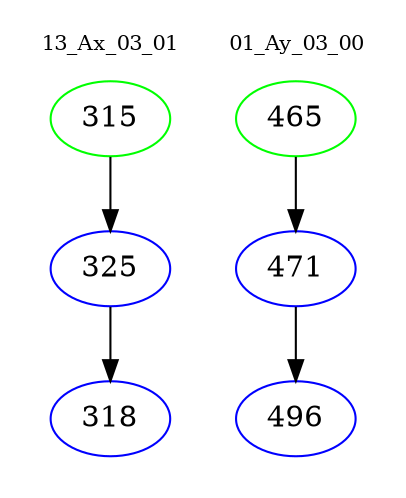 digraph{
subgraph cluster_0 {
color = white
label = "13_Ax_03_01";
fontsize=10;
T0_315 [label="315", color="green"]
T0_315 -> T0_325 [color="black"]
T0_325 [label="325", color="blue"]
T0_325 -> T0_318 [color="black"]
T0_318 [label="318", color="blue"]
}
subgraph cluster_1 {
color = white
label = "01_Ay_03_00";
fontsize=10;
T1_465 [label="465", color="green"]
T1_465 -> T1_471 [color="black"]
T1_471 [label="471", color="blue"]
T1_471 -> T1_496 [color="black"]
T1_496 [label="496", color="blue"]
}
}
